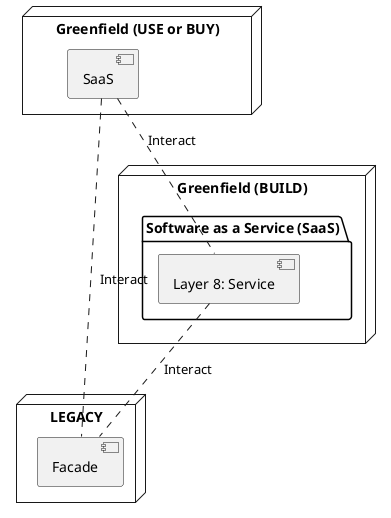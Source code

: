 @startuml

skinparam nodesep 5
skinparam ranksep 5

node "LEGACY" {
  [Facade]
}

node "Greenfield (BUILD)" {
  package "Software as a Service (SaaS)" {
    [Layer 8: Service]
  }
}

node "Greenfield (USE or BUY)" {
  [SaaS]
}

[Facade] .up. [Layer 8: Service] : Interact
[Facade] .up. [SaaS] : Interact
[Layer 8: Service] .up. [SaaS] : Interact






@enduml
